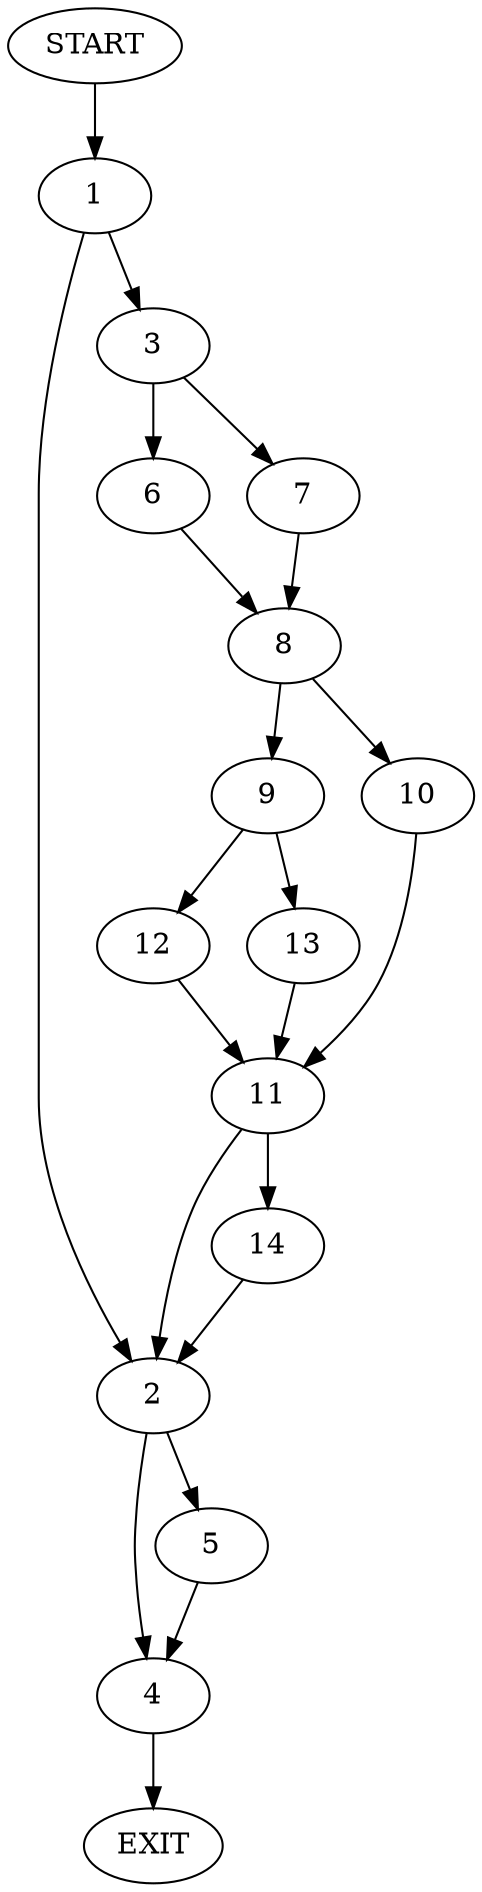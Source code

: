 digraph {
0 [label="START"]
15 [label="EXIT"]
0 -> 1
1 -> 2
1 -> 3
2 -> 4
2 -> 5
3 -> 6
3 -> 7
6 -> 8
7 -> 8
8 -> 9
8 -> 10
10 -> 11
9 -> 12
9 -> 13
11 -> 14
11 -> 2
13 -> 11
12 -> 11
14 -> 2
4 -> 15
5 -> 4
}
